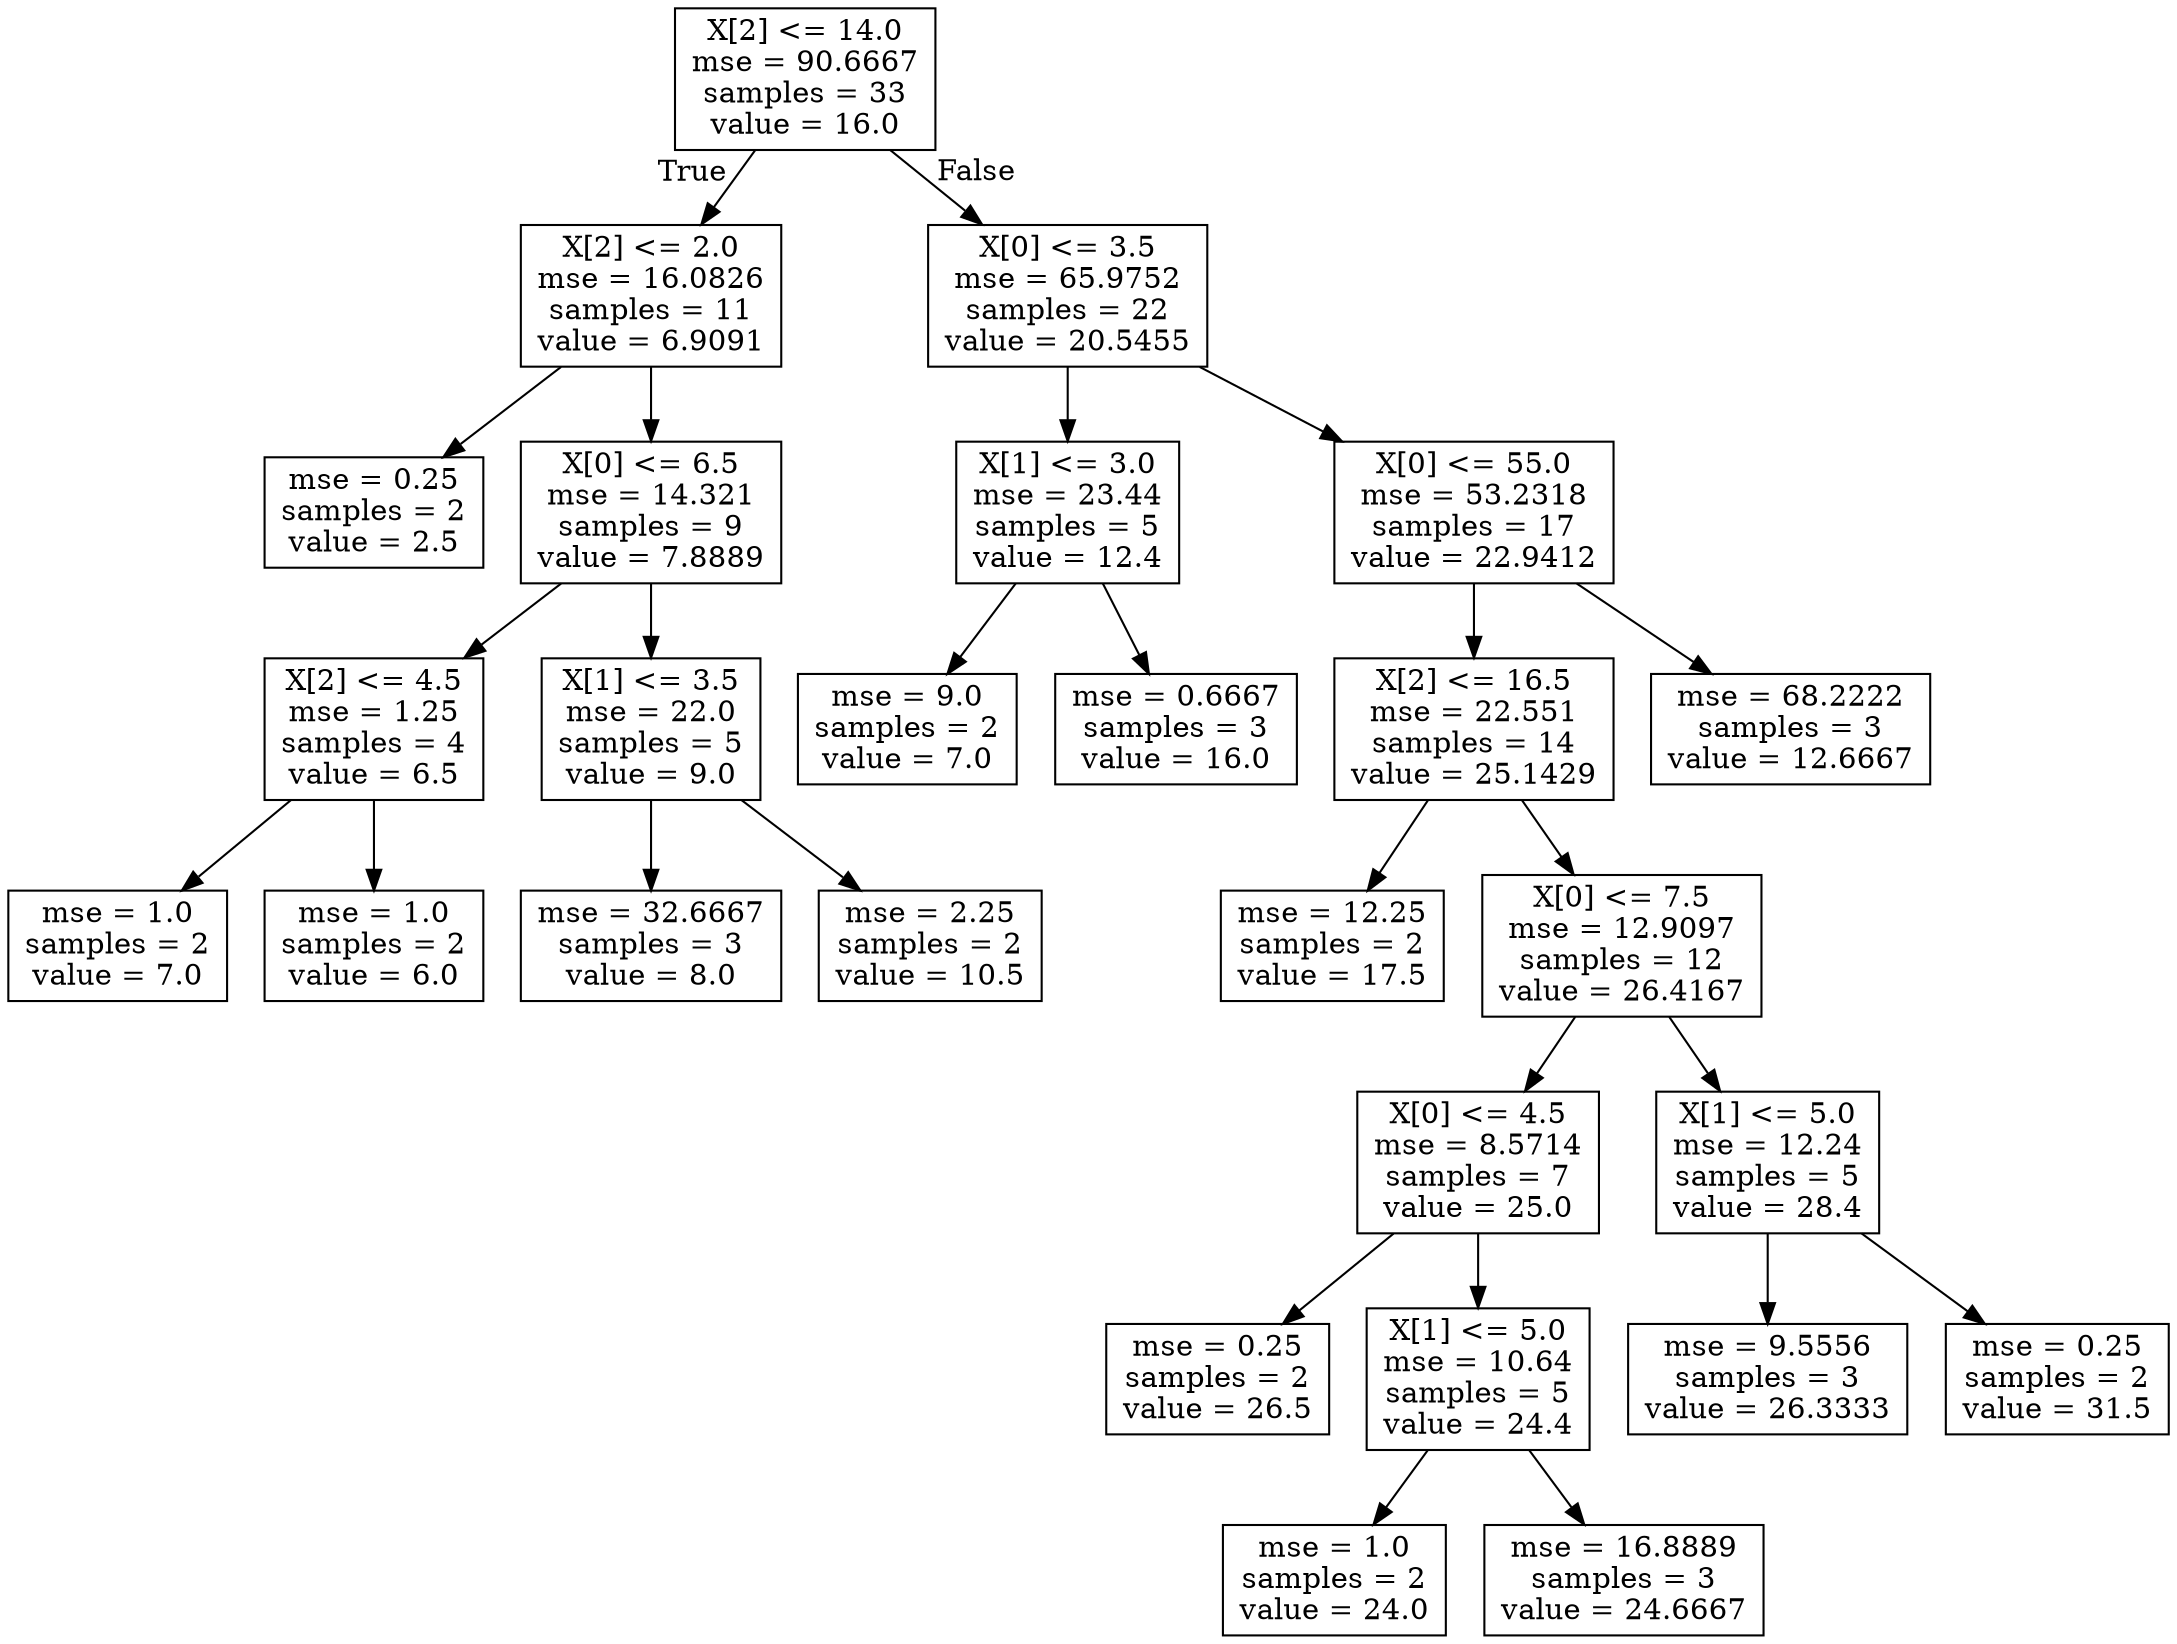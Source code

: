 digraph Tree {
node [shape=box] ;
0 [label="X[2] <= 14.0\nmse = 90.6667\nsamples = 33\nvalue = 16.0"] ;
1 [label="X[2] <= 2.0\nmse = 16.0826\nsamples = 11\nvalue = 6.9091"] ;
0 -> 1 [labeldistance=2.5, labelangle=45, headlabel="True"] ;
2 [label="mse = 0.25\nsamples = 2\nvalue = 2.5"] ;
1 -> 2 ;
3 [label="X[0] <= 6.5\nmse = 14.321\nsamples = 9\nvalue = 7.8889"] ;
1 -> 3 ;
4 [label="X[2] <= 4.5\nmse = 1.25\nsamples = 4\nvalue = 6.5"] ;
3 -> 4 ;
5 [label="mse = 1.0\nsamples = 2\nvalue = 7.0"] ;
4 -> 5 ;
6 [label="mse = 1.0\nsamples = 2\nvalue = 6.0"] ;
4 -> 6 ;
7 [label="X[1] <= 3.5\nmse = 22.0\nsamples = 5\nvalue = 9.0"] ;
3 -> 7 ;
8 [label="mse = 32.6667\nsamples = 3\nvalue = 8.0"] ;
7 -> 8 ;
9 [label="mse = 2.25\nsamples = 2\nvalue = 10.5"] ;
7 -> 9 ;
10 [label="X[0] <= 3.5\nmse = 65.9752\nsamples = 22\nvalue = 20.5455"] ;
0 -> 10 [labeldistance=2.5, labelangle=-45, headlabel="False"] ;
11 [label="X[1] <= 3.0\nmse = 23.44\nsamples = 5\nvalue = 12.4"] ;
10 -> 11 ;
12 [label="mse = 9.0\nsamples = 2\nvalue = 7.0"] ;
11 -> 12 ;
13 [label="mse = 0.6667\nsamples = 3\nvalue = 16.0"] ;
11 -> 13 ;
14 [label="X[0] <= 55.0\nmse = 53.2318\nsamples = 17\nvalue = 22.9412"] ;
10 -> 14 ;
15 [label="X[2] <= 16.5\nmse = 22.551\nsamples = 14\nvalue = 25.1429"] ;
14 -> 15 ;
16 [label="mse = 12.25\nsamples = 2\nvalue = 17.5"] ;
15 -> 16 ;
17 [label="X[0] <= 7.5\nmse = 12.9097\nsamples = 12\nvalue = 26.4167"] ;
15 -> 17 ;
18 [label="X[0] <= 4.5\nmse = 8.5714\nsamples = 7\nvalue = 25.0"] ;
17 -> 18 ;
19 [label="mse = 0.25\nsamples = 2\nvalue = 26.5"] ;
18 -> 19 ;
20 [label="X[1] <= 5.0\nmse = 10.64\nsamples = 5\nvalue = 24.4"] ;
18 -> 20 ;
21 [label="mse = 1.0\nsamples = 2\nvalue = 24.0"] ;
20 -> 21 ;
22 [label="mse = 16.8889\nsamples = 3\nvalue = 24.6667"] ;
20 -> 22 ;
23 [label="X[1] <= 5.0\nmse = 12.24\nsamples = 5\nvalue = 28.4"] ;
17 -> 23 ;
24 [label="mse = 9.5556\nsamples = 3\nvalue = 26.3333"] ;
23 -> 24 ;
25 [label="mse = 0.25\nsamples = 2\nvalue = 31.5"] ;
23 -> 25 ;
26 [label="mse = 68.2222\nsamples = 3\nvalue = 12.6667"] ;
14 -> 26 ;
}